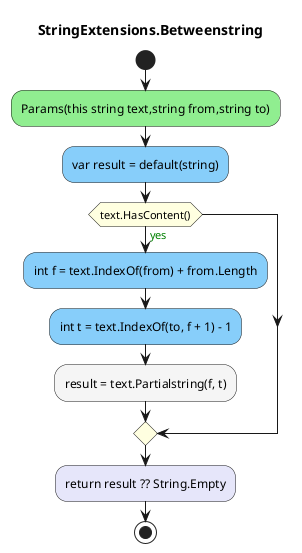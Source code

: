 @startuml StringExtensions.Betweenstring
title StringExtensions.Betweenstring
start
#LightGreen:Params(this string text,string from,string to);
#LightSkyBlue:var result = default(string);
#LightYellow:if (text.HasContent()) then (<color:green>yes)
        #LightSkyBlue:int f = text.IndexOf(from) + from.Length;
        #LightSkyBlue:int t = text.IndexOf(to, f + 1) - 1;
        #WhiteSmoke:result = text.Partialstring(f, t);
endif
#Lavender:return result ?? String.Empty;
stop
@enduml
